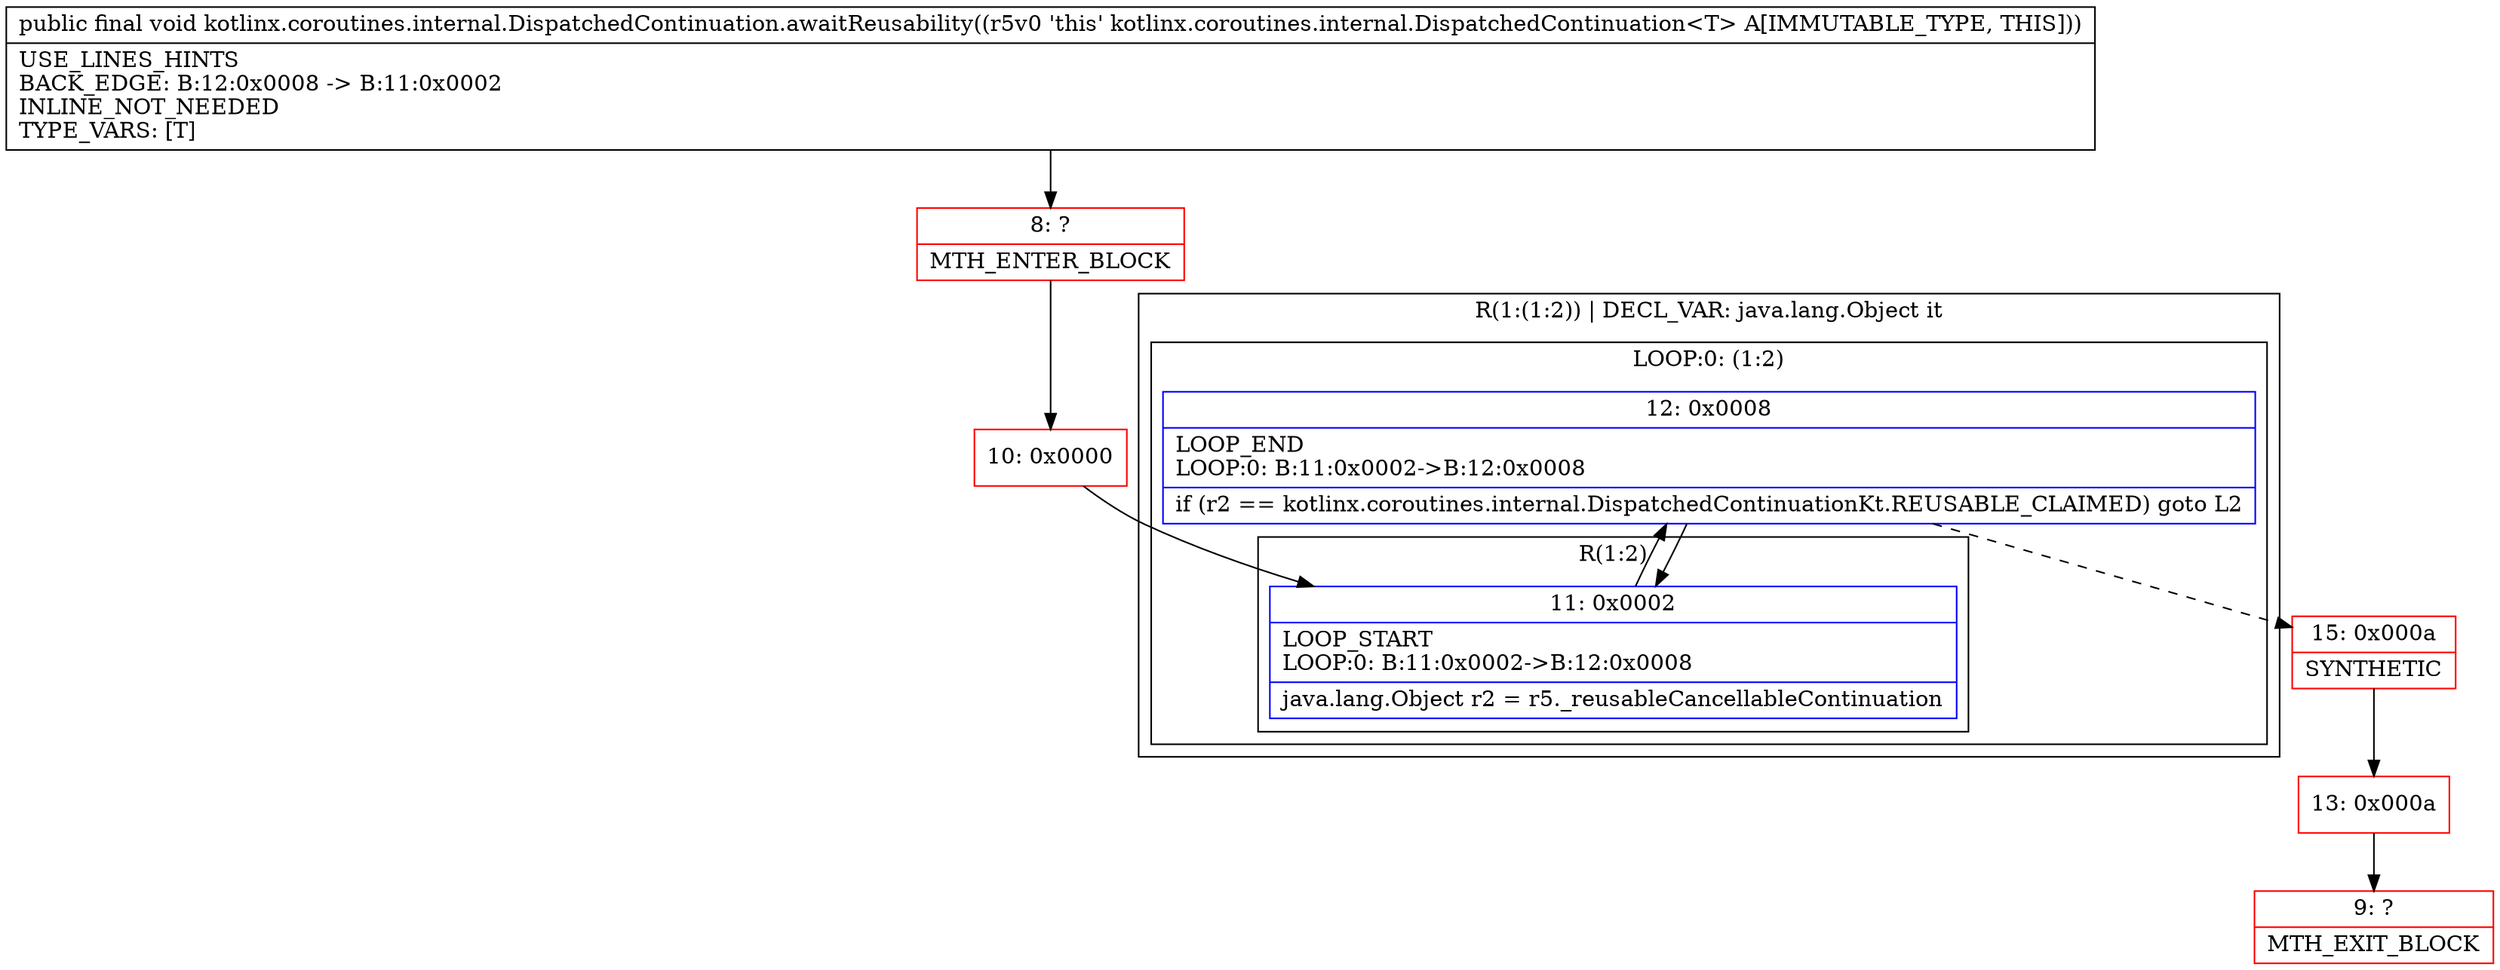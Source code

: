 digraph "CFG forkotlinx.coroutines.internal.DispatchedContinuation.awaitReusability()V" {
subgraph cluster_Region_617521639 {
label = "R(1:(1:2)) | DECL_VAR: java.lang.Object it\l";
node [shape=record,color=blue];
subgraph cluster_LoopRegion_1901253611 {
label = "LOOP:0: (1:2)";
node [shape=record,color=blue];
Node_12 [shape=record,label="{12\:\ 0x0008|LOOP_END\lLOOP:0: B:11:0x0002\-\>B:12:0x0008\l|if (r2 == kotlinx.coroutines.internal.DispatchedContinuationKt.REUSABLE_CLAIMED) goto L2\l}"];
subgraph cluster_Region_1762086347 {
label = "R(1:2)";
node [shape=record,color=blue];
Node_11 [shape=record,label="{11\:\ 0x0002|LOOP_START\lLOOP:0: B:11:0x0002\-\>B:12:0x0008\l|java.lang.Object r2 = r5._reusableCancellableContinuation\l}"];
}
}
}
Node_8 [shape=record,color=red,label="{8\:\ ?|MTH_ENTER_BLOCK\l}"];
Node_10 [shape=record,color=red,label="{10\:\ 0x0000}"];
Node_15 [shape=record,color=red,label="{15\:\ 0x000a|SYNTHETIC\l}"];
Node_13 [shape=record,color=red,label="{13\:\ 0x000a}"];
Node_9 [shape=record,color=red,label="{9\:\ ?|MTH_EXIT_BLOCK\l}"];
MethodNode[shape=record,label="{public final void kotlinx.coroutines.internal.DispatchedContinuation.awaitReusability((r5v0 'this' kotlinx.coroutines.internal.DispatchedContinuation\<T\> A[IMMUTABLE_TYPE, THIS]))  | USE_LINES_HINTS\lBACK_EDGE: B:12:0x0008 \-\> B:11:0x0002\lINLINE_NOT_NEEDED\lTYPE_VARS: [T]\l}"];
MethodNode -> Node_8;Node_12 -> Node_11;
Node_12 -> Node_15[style=dashed];
Node_11 -> Node_12;
Node_8 -> Node_10;
Node_10 -> Node_11;
Node_15 -> Node_13;
Node_13 -> Node_9;
}

